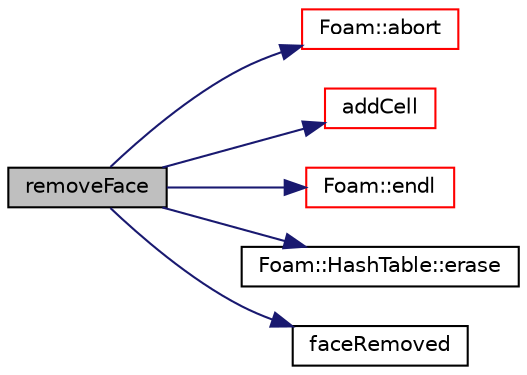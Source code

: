 digraph "removeFace"
{
  bgcolor="transparent";
  edge [fontname="Helvetica",fontsize="10",labelfontname="Helvetica",labelfontsize="10"];
  node [fontname="Helvetica",fontsize="10",shape=record];
  rankdir="LR";
  Node1 [label="removeFace",height=0.2,width=0.4,color="black", fillcolor="grey75", style="filled", fontcolor="black"];
  Node1 -> Node2 [color="midnightblue",fontsize="10",style="solid",fontname="Helvetica"];
  Node2 [label="Foam::abort",height=0.2,width=0.4,color="red",URL="$a10936.html#a447107a607d03e417307c203fa5fb44b"];
  Node1 -> Node3 [color="midnightblue",fontsize="10",style="solid",fontname="Helvetica"];
  Node3 [label="addCell",height=0.2,width=0.4,color="red",URL="$a01983.html#a64863b3faff2ec96128c3ad3b1bbe08e",tooltip="Add cell. Return new cell label. "];
  Node1 -> Node4 [color="midnightblue",fontsize="10",style="solid",fontname="Helvetica"];
  Node4 [label="Foam::endl",height=0.2,width=0.4,color="red",URL="$a10936.html#a2db8fe02a0d3909e9351bb4275b23ce4",tooltip="Add newline and flush stream. "];
  Node1 -> Node5 [color="midnightblue",fontsize="10",style="solid",fontname="Helvetica"];
  Node5 [label="Foam::HashTable::erase",height=0.2,width=0.4,color="black",URL="$a01001.html#a12d8ea138d4886b42bc135cd082652c7",tooltip="Erase a hashedEntry specified by given iterator. "];
  Node1 -> Node6 [color="midnightblue",fontsize="10",style="solid",fontname="Helvetica"];
  Node6 [label="faceRemoved",height=0.2,width=0.4,color="black",URL="$a01983.html#a58951d60c2ce5c780f1d341178d54496",tooltip="Is face removed? "];
}
